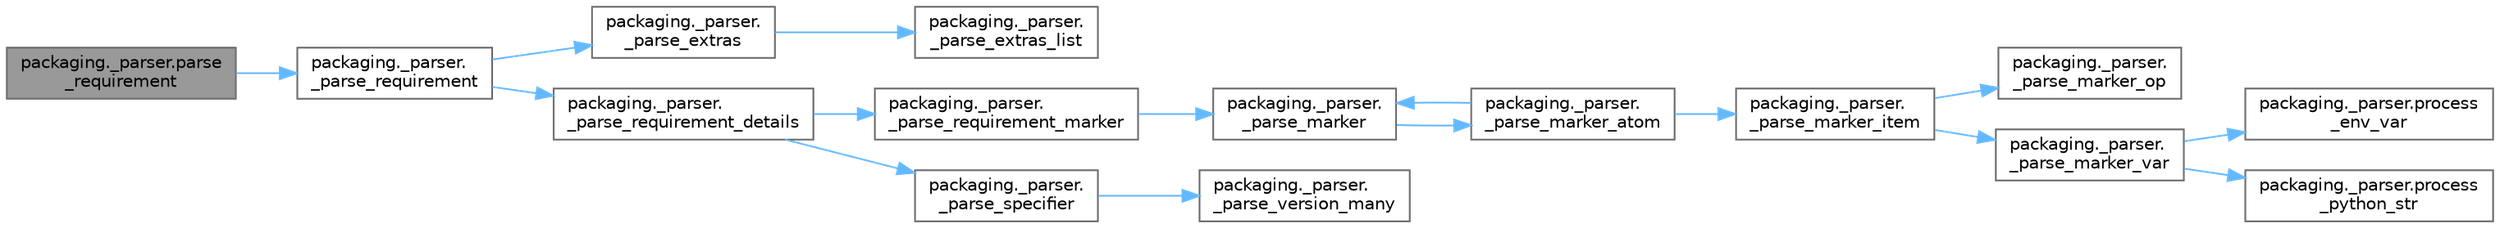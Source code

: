 digraph "packaging._parser.parse_requirement"
{
 // LATEX_PDF_SIZE
  bgcolor="transparent";
  edge [fontname=Helvetica,fontsize=10,labelfontname=Helvetica,labelfontsize=10];
  node [fontname=Helvetica,fontsize=10,shape=box,height=0.2,width=0.4];
  rankdir="LR";
  Node1 [id="Node000001",label="packaging._parser.parse\l_requirement",height=0.2,width=0.4,color="gray40", fillcolor="grey60", style="filled", fontcolor="black",tooltip=" "];
  Node1 -> Node2 [id="edge1_Node000001_Node000002",color="steelblue1",style="solid",tooltip=" "];
  Node2 [id="Node000002",label="packaging._parser.\l_parse_requirement",height=0.2,width=0.4,color="grey40", fillcolor="white", style="filled",URL="$namespacepackaging_1_1__parser.html#a2142b0219e75393e5f981a40c3b90fe1",tooltip=" "];
  Node2 -> Node3 [id="edge2_Node000002_Node000003",color="steelblue1",style="solid",tooltip=" "];
  Node3 [id="Node000003",label="packaging._parser.\l_parse_extras",height=0.2,width=0.4,color="grey40", fillcolor="white", style="filled",URL="$namespacepackaging_1_1__parser.html#a3c003698fc73f855875b9fda63472f19",tooltip=" "];
  Node3 -> Node4 [id="edge3_Node000003_Node000004",color="steelblue1",style="solid",tooltip=" "];
  Node4 [id="Node000004",label="packaging._parser.\l_parse_extras_list",height=0.2,width=0.4,color="grey40", fillcolor="white", style="filled",URL="$namespacepackaging_1_1__parser.html#a9fa76ad47778fcceb8c9cb48cef56c70",tooltip=" "];
  Node2 -> Node5 [id="edge4_Node000002_Node000005",color="steelblue1",style="solid",tooltip=" "];
  Node5 [id="Node000005",label="packaging._parser.\l_parse_requirement_details",height=0.2,width=0.4,color="grey40", fillcolor="white", style="filled",URL="$namespacepackaging_1_1__parser.html#a9352065165f132337ecc6edcb9ccc14f",tooltip=" "];
  Node5 -> Node6 [id="edge5_Node000005_Node000006",color="steelblue1",style="solid",tooltip=" "];
  Node6 [id="Node000006",label="packaging._parser.\l_parse_requirement_marker",height=0.2,width=0.4,color="grey40", fillcolor="white", style="filled",URL="$namespacepackaging_1_1__parser.html#aec8e61c83d2a618a076791ab2f554b60",tooltip=" "];
  Node6 -> Node7 [id="edge6_Node000006_Node000007",color="steelblue1",style="solid",tooltip=" "];
  Node7 [id="Node000007",label="packaging._parser.\l_parse_marker",height=0.2,width=0.4,color="grey40", fillcolor="white", style="filled",URL="$namespacepackaging_1_1__parser.html#aece95ee47c73dcdbf8d202a579fc8698",tooltip=" "];
  Node7 -> Node8 [id="edge7_Node000007_Node000008",color="steelblue1",style="solid",tooltip=" "];
  Node8 [id="Node000008",label="packaging._parser.\l_parse_marker_atom",height=0.2,width=0.4,color="grey40", fillcolor="white", style="filled",URL="$namespacepackaging_1_1__parser.html#aadef04ba155f5d7b55f14e8bdf0726b6",tooltip=" "];
  Node8 -> Node7 [id="edge8_Node000008_Node000007",color="steelblue1",style="solid",tooltip=" "];
  Node8 -> Node9 [id="edge9_Node000008_Node000009",color="steelblue1",style="solid",tooltip=" "];
  Node9 [id="Node000009",label="packaging._parser.\l_parse_marker_item",height=0.2,width=0.4,color="grey40", fillcolor="white", style="filled",URL="$namespacepackaging_1_1__parser.html#ab186b4a8a89f15fbd4ce1bd4516f6189",tooltip=" "];
  Node9 -> Node10 [id="edge10_Node000009_Node000010",color="steelblue1",style="solid",tooltip=" "];
  Node10 [id="Node000010",label="packaging._parser.\l_parse_marker_op",height=0.2,width=0.4,color="grey40", fillcolor="white", style="filled",URL="$namespacepackaging_1_1__parser.html#ac236faf57df754f111d6276373653196",tooltip=" "];
  Node9 -> Node11 [id="edge11_Node000009_Node000011",color="steelblue1",style="solid",tooltip=" "];
  Node11 [id="Node000011",label="packaging._parser.\l_parse_marker_var",height=0.2,width=0.4,color="grey40", fillcolor="white", style="filled",URL="$namespacepackaging_1_1__parser.html#a903f5b5c8a32688e0bcc7e19e80f5ee4",tooltip=" "];
  Node11 -> Node12 [id="edge12_Node000011_Node000012",color="steelblue1",style="solid",tooltip=" "];
  Node12 [id="Node000012",label="packaging._parser.process\l_env_var",height=0.2,width=0.4,color="grey40", fillcolor="white", style="filled",URL="$namespacepackaging_1_1__parser.html#af152ab850afac9bd975fedf16e3bf509",tooltip=" "];
  Node11 -> Node13 [id="edge13_Node000011_Node000013",color="steelblue1",style="solid",tooltip=" "];
  Node13 [id="Node000013",label="packaging._parser.process\l_python_str",height=0.2,width=0.4,color="grey40", fillcolor="white", style="filled",URL="$namespacepackaging_1_1__parser.html#a6f215513a9ea6931f80015934d89c7d6",tooltip=" "];
  Node5 -> Node14 [id="edge14_Node000005_Node000014",color="steelblue1",style="solid",tooltip=" "];
  Node14 [id="Node000014",label="packaging._parser.\l_parse_specifier",height=0.2,width=0.4,color="grey40", fillcolor="white", style="filled",URL="$namespacepackaging_1_1__parser.html#af48dacd7bc864fd81461eae328b23494",tooltip=" "];
  Node14 -> Node15 [id="edge15_Node000014_Node000015",color="steelblue1",style="solid",tooltip=" "];
  Node15 [id="Node000015",label="packaging._parser.\l_parse_version_many",height=0.2,width=0.4,color="grey40", fillcolor="white", style="filled",URL="$namespacepackaging_1_1__parser.html#a12be681be357eb1fe54294e9ca10115e",tooltip=" "];
}
